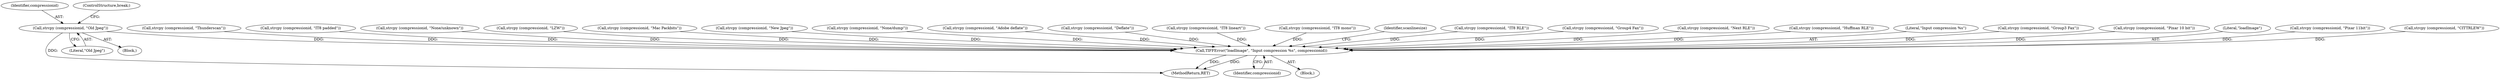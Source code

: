 digraph "0_libtiff_83a4b92815ea04969d494416eaae3d4c6b338e4a#diff-c8b4b355f9b5c06d585b23138e1c185f_5@API" {
"1000342" [label="(Call,strcpy (compressionid, \"Old Jpeg\"))"];
"1000416" [label="(Call,TIFFError(\"loadImage\", \"Input compression %s\", compressionid))"];
"1000392" [label="(Call,strcpy (compressionid, \"Pixar 10 bit\"))"];
"1000343" [label="(Identifier,compressionid)"];
"1000417" [label="(Literal,\"loadImage\")"];
"1000397" [label="(Call,strcpy (compressionid, \"Pixar 11bit\"))"];
"1000357" [label="(Call,strcpy (compressionid, \"CITTRLEW\"))"];
"1000315" [label="(Block,)"];
"1000367" [label="(Call,strcpy (compressionid, \"Thunderscan\"))"];
"1000342" [label="(Call,strcpy (compressionid, \"Old Jpeg\"))"];
"1000372" [label="(Call,strcpy (compressionid, \"IT8 padded\"))"];
"1000412" [label="(Call,strcpy (compressionid, \"None/unknown\"))"];
"1000337" [label="(Call,strcpy (compressionid, \"LZW\"))"];
"1000419" [label="(Identifier,compressionid)"];
"1000362" [label="(Call,strcpy (compressionid, \"Mac Packbits\"))"];
"1000347" [label="(Call,strcpy (compressionid, \"New Jpeg\"))"];
"1000317" [label="(Call,strcpy (compressionid, \"None/dump\"))"];
"1001214" [label="(MethodReturn,RET)"];
"1000407" [label="(Call,strcpy (compressionid, \"Adobe deflate\"))"];
"1000402" [label="(Call,strcpy (compressionid, \"Deflate\"))"];
"1000387" [label="(Call,strcpy (compressionid, \"IT8 lineart\"))"];
"1000382" [label="(Call,strcpy (compressionid, \"IT8 mono\"))"];
"1000421" [label="(Identifier,scanlinesize)"];
"1000345" [label="(ControlStructure,break;)"];
"1000344" [label="(Literal,\"Old Jpeg\")"];
"1000377" [label="(Call,strcpy (compressionid, \"IT8 RLE\"))"];
"1000416" [label="(Call,TIFFError(\"loadImage\", \"Input compression %s\", compressionid))"];
"1000332" [label="(Call,strcpy (compressionid, \"Group4 Fax\"))"];
"1000132" [label="(Block,)"];
"1000352" [label="(Call,strcpy (compressionid, \"Next RLE\"))"];
"1000322" [label="(Call,strcpy (compressionid, \"Huffman RLE\"))"];
"1000418" [label="(Literal,\"Input compression %s\")"];
"1000327" [label="(Call,strcpy (compressionid, \"Group3 Fax\"))"];
"1000342" -> "1000315"  [label="AST: "];
"1000342" -> "1000344"  [label="CFG: "];
"1000343" -> "1000342"  [label="AST: "];
"1000344" -> "1000342"  [label="AST: "];
"1000345" -> "1000342"  [label="CFG: "];
"1000342" -> "1001214"  [label="DDG: "];
"1000342" -> "1000416"  [label="DDG: "];
"1000416" -> "1000132"  [label="AST: "];
"1000416" -> "1000419"  [label="CFG: "];
"1000417" -> "1000416"  [label="AST: "];
"1000418" -> "1000416"  [label="AST: "];
"1000419" -> "1000416"  [label="AST: "];
"1000421" -> "1000416"  [label="CFG: "];
"1000416" -> "1001214"  [label="DDG: "];
"1000416" -> "1001214"  [label="DDG: "];
"1000332" -> "1000416"  [label="DDG: "];
"1000382" -> "1000416"  [label="DDG: "];
"1000397" -> "1000416"  [label="DDG: "];
"1000337" -> "1000416"  [label="DDG: "];
"1000372" -> "1000416"  [label="DDG: "];
"1000377" -> "1000416"  [label="DDG: "];
"1000322" -> "1000416"  [label="DDG: "];
"1000362" -> "1000416"  [label="DDG: "];
"1000317" -> "1000416"  [label="DDG: "];
"1000407" -> "1000416"  [label="DDG: "];
"1000367" -> "1000416"  [label="DDG: "];
"1000352" -> "1000416"  [label="DDG: "];
"1000347" -> "1000416"  [label="DDG: "];
"1000392" -> "1000416"  [label="DDG: "];
"1000387" -> "1000416"  [label="DDG: "];
"1000327" -> "1000416"  [label="DDG: "];
"1000402" -> "1000416"  [label="DDG: "];
"1000412" -> "1000416"  [label="DDG: "];
"1000357" -> "1000416"  [label="DDG: "];
}
